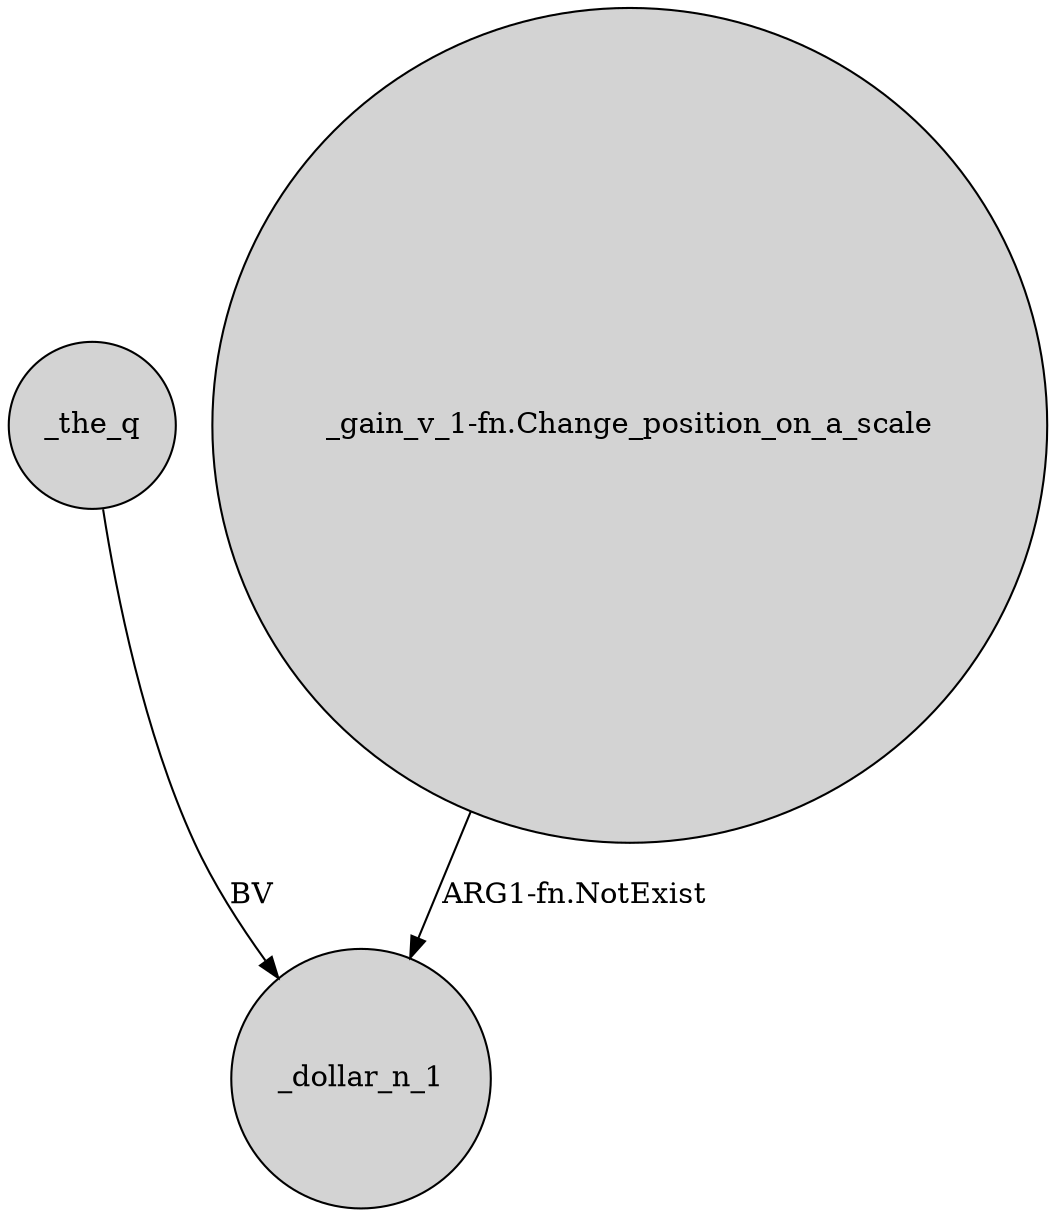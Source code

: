 digraph {
	node [shape=circle style=filled]
	_the_q -> _dollar_n_1 [label=BV]
	"_gain_v_1-fn.Change_position_on_a_scale" -> _dollar_n_1 [label="ARG1-fn.NotExist"]
}
